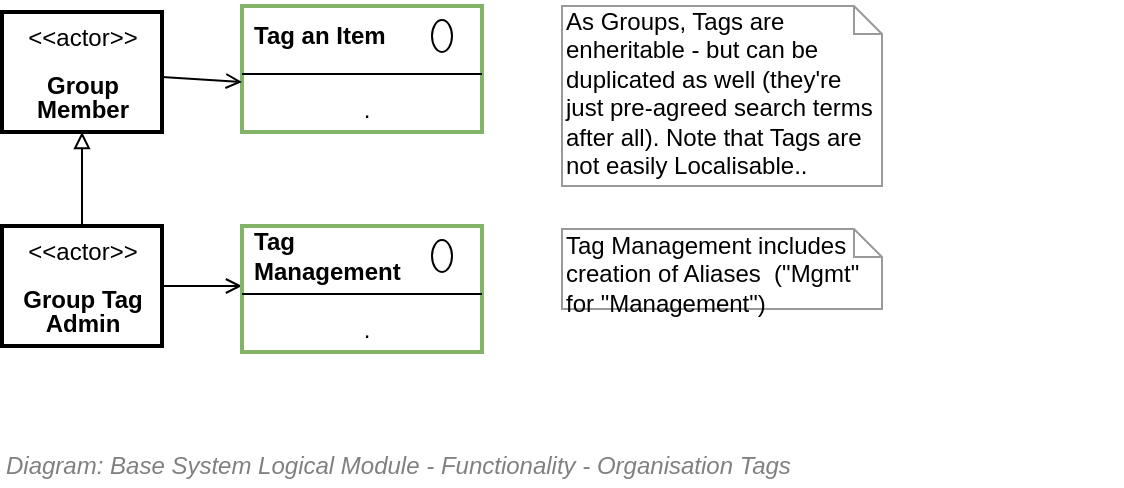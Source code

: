 <mxfile compressed="false" version="17.5.0" type="google">
  <diagram id="FZIw7umQj6EEWO0zANgz" name="Tags">
    <mxGraphModel grid="1" page="1" gridSize="10" guides="1" tooltips="1" connect="1" arrows="1" fold="1" pageScale="1" pageWidth="827" pageHeight="1169" math="0" shadow="0">
      <root>
        <mxCell id="I90MQL6RxVj9hhBw1dbk-0" />
        <mxCell id="I90MQL6RxVj9hhBw1dbk-1" parent="I90MQL6RxVj9hhBw1dbk-0" />
        <mxCell id="1rFRM2pLISEZPAcxCDYn-6" value="Tag Management includes creation of Aliases&amp;nbsp; (&quot;Mgmt&quot; for &quot;Management&quot;)" style="shape=note;whiteSpace=wrap;html=1;size=14;verticalAlign=top;align=left;spacingTop=-6;strokeColor=#999999;strokeWidth=1;fillColor=none;fontFamily=Helvetica;fontSize=12;fontColor=#000000;" vertex="1" parent="I90MQL6RxVj9hhBw1dbk-1">
          <mxGeometry x="400" y="351.5" width="160" height="40" as="geometry" />
        </mxCell>
        <mxCell id="1rFRM2pLISEZPAcxCDYn-11" value="&lt;font style=&quot;font-size: 12px&quot;&gt;&lt;span style=&quot;font-size: 12px&quot;&gt;Diagram: Base System Logical Module -&amp;nbsp;&lt;/span&gt;&lt;span style=&quot;font-size: 12px&quot;&gt;Functionality -&amp;nbsp;&lt;/span&gt;Organisation Tags&lt;/font&gt;" style="text;strokeColor=none;fillColor=none;html=1;fontSize=12;fontStyle=2;verticalAlign=middle;align=left;shadow=0;glass=0;comic=0;opacity=30;fontColor=#808080;" vertex="1" parent="I90MQL6RxVj9hhBw1dbk-1">
          <mxGeometry x="120" y="460" width="560" height="20" as="geometry" />
        </mxCell>
        <mxCell id="rmRqgsZCKtMQFMqzM6kI-0" value="" style="fontStyle=1;align=center;verticalAlign=top;childLayout=stackLayout;horizontal=1;horizontalStack=0;resizeParent=1;resizeParentMax=0;resizeLast=0;marginBottom=0;strokeColor=#82b366;strokeWidth=2;fillColor=none;" vertex="1" parent="I90MQL6RxVj9hhBw1dbk-1">
          <mxGeometry x="240" y="240" width="120" height="63" as="geometry" />
        </mxCell>
        <mxCell id="rmRqgsZCKtMQFMqzM6kI-1" value="Tag an Item" style="html=1;align=left;spacingLeft=4;verticalAlign=middle;strokeColor=none;fillColor=none;fontStyle=1" vertex="1" parent="rmRqgsZCKtMQFMqzM6kI-0">
          <mxGeometry width="120" height="30" as="geometry" />
        </mxCell>
        <mxCell id="rmRqgsZCKtMQFMqzM6kI-2" value="" style="shape=ellipse;" vertex="1" parent="rmRqgsZCKtMQFMqzM6kI-1">
          <mxGeometry x="1" width="10" height="16" relative="1" as="geometry">
            <mxPoint x="-25" y="7" as="offset" />
          </mxGeometry>
        </mxCell>
        <mxCell id="rmRqgsZCKtMQFMqzM6kI-3" value="" style="line;strokeWidth=1;fillColor=none;align=left;verticalAlign=middle;spacingTop=-1;spacingLeft=3;spacingRight=3;rotatable=0;labelPosition=right;points=[];portConstraint=eastwest;" vertex="1" parent="rmRqgsZCKtMQFMqzM6kI-0">
          <mxGeometry y="30" width="120" height="8" as="geometry" />
        </mxCell>
        <mxCell id="rmRqgsZCKtMQFMqzM6kI-4" value="." style="html=1;align=center;spacingLeft=4;verticalAlign=top;strokeColor=none;fillColor=none;" vertex="1" parent="rmRqgsZCKtMQFMqzM6kI-0">
          <mxGeometry y="38" width="120" height="25" as="geometry" />
        </mxCell>
        <mxCell id="rmRqgsZCKtMQFMqzM6kI-18" style="edgeStyle=none;rounded=0;orthogonalLoop=1;jettySize=auto;html=1;entryX=0.5;entryY=1;entryDx=0;entryDy=0;endArrow=block;endFill=0;" edge="1" parent="I90MQL6RxVj9hhBw1dbk-1" source="rmRqgsZCKtMQFMqzM6kI-5" target="rmRqgsZCKtMQFMqzM6kI-16">
          <mxGeometry relative="1" as="geometry" />
        </mxCell>
        <mxCell id="rmRqgsZCKtMQFMqzM6kI-20" style="edgeStyle=none;rounded=0;orthogonalLoop=1;jettySize=auto;html=1;entryX=0;entryY=0;entryDx=0;entryDy=0;entryPerimeter=0;endArrow=open;endFill=0;" edge="1" parent="I90MQL6RxVj9hhBw1dbk-1" source="rmRqgsZCKtMQFMqzM6kI-5" target="rmRqgsZCKtMQFMqzM6kI-9">
          <mxGeometry relative="1" as="geometry" />
        </mxCell>
        <mxCell id="rmRqgsZCKtMQFMqzM6kI-5" value="&lt;p style=&quot;line-height: 100%&quot;&gt;&amp;lt;&amp;lt;actor&amp;gt;&amp;gt;&lt;br&gt;&lt;br&gt;&lt;b&gt;Group Tag&lt;br&gt;Admin&lt;/b&gt;&lt;/p&gt;" style="text;html=1;align=center;verticalAlign=middle;dashed=0;strokeColor=#000000;strokeWidth=2;" vertex="1" parent="I90MQL6RxVj9hhBw1dbk-1">
          <mxGeometry x="120" y="350" width="80" height="60" as="geometry" />
        </mxCell>
        <mxCell id="rmRqgsZCKtMQFMqzM6kI-6" value="" style="fontStyle=1;align=center;verticalAlign=top;childLayout=stackLayout;horizontal=1;horizontalStack=0;resizeParent=1;resizeParentMax=0;resizeLast=0;marginBottom=0;strokeColor=#82b366;strokeWidth=2;fillColor=none;" vertex="1" parent="I90MQL6RxVj9hhBw1dbk-1">
          <mxGeometry x="240" y="350" width="120" height="63" as="geometry" />
        </mxCell>
        <mxCell id="rmRqgsZCKtMQFMqzM6kI-7" value="Tag &lt;br&gt;Management" style="html=1;align=left;spacingLeft=4;verticalAlign=middle;strokeColor=none;fillColor=none;fontStyle=1" vertex="1" parent="rmRqgsZCKtMQFMqzM6kI-6">
          <mxGeometry width="120" height="30" as="geometry" />
        </mxCell>
        <mxCell id="rmRqgsZCKtMQFMqzM6kI-8" value="" style="shape=ellipse;" vertex="1" parent="rmRqgsZCKtMQFMqzM6kI-7">
          <mxGeometry x="1" width="10" height="16" relative="1" as="geometry">
            <mxPoint x="-25" y="7" as="offset" />
          </mxGeometry>
        </mxCell>
        <mxCell id="rmRqgsZCKtMQFMqzM6kI-9" value="" style="line;strokeWidth=1;fillColor=none;align=left;verticalAlign=middle;spacingTop=-1;spacingLeft=3;spacingRight=3;rotatable=0;labelPosition=right;points=[];portConstraint=eastwest;" vertex="1" parent="rmRqgsZCKtMQFMqzM6kI-6">
          <mxGeometry y="30" width="120" height="8" as="geometry" />
        </mxCell>
        <mxCell id="rmRqgsZCKtMQFMqzM6kI-10" value="." style="html=1;align=center;spacingLeft=4;verticalAlign=top;strokeColor=none;fillColor=none;" vertex="1" parent="rmRqgsZCKtMQFMqzM6kI-6">
          <mxGeometry y="38" width="120" height="25" as="geometry" />
        </mxCell>
        <mxCell id="rmRqgsZCKtMQFMqzM6kI-19" style="edgeStyle=none;rounded=0;orthogonalLoop=1;jettySize=auto;html=1;entryX=0;entryY=0;entryDx=0;entryDy=0;endArrow=open;endFill=0;" edge="1" parent="I90MQL6RxVj9hhBw1dbk-1" source="rmRqgsZCKtMQFMqzM6kI-16" target="rmRqgsZCKtMQFMqzM6kI-4">
          <mxGeometry relative="1" as="geometry" />
        </mxCell>
        <mxCell id="rmRqgsZCKtMQFMqzM6kI-16" value="&lt;p style=&quot;line-height: 100%&quot;&gt;&amp;lt;&amp;lt;actor&amp;gt;&amp;gt;&lt;br&gt;&lt;br&gt;&lt;b&gt;Group&lt;br&gt;Member&lt;/b&gt;&lt;/p&gt;" style="text;html=1;align=center;verticalAlign=middle;dashed=0;strokeColor=#000000;strokeWidth=2;" vertex="1" parent="I90MQL6RxVj9hhBw1dbk-1">
          <mxGeometry x="120" y="243" width="80" height="60" as="geometry" />
        </mxCell>
        <mxCell id="rmRqgsZCKtMQFMqzM6kI-21" value="As Groups, Tags are enheritable - but can be&amp;nbsp; duplicated as well (they&#39;re just pre-agreed search terms after all). Note that Tags are not easily Localisable.." style="shape=note;whiteSpace=wrap;html=1;size=14;verticalAlign=top;align=left;spacingTop=-6;strokeColor=#999999;strokeWidth=1;fillColor=none;fontFamily=Helvetica;fontSize=12;fontColor=#000000;" vertex="1" parent="I90MQL6RxVj9hhBw1dbk-1">
          <mxGeometry x="400" y="240" width="160" height="90" as="geometry" />
        </mxCell>
      </root>
    </mxGraphModel>
  </diagram>
</mxfile>
